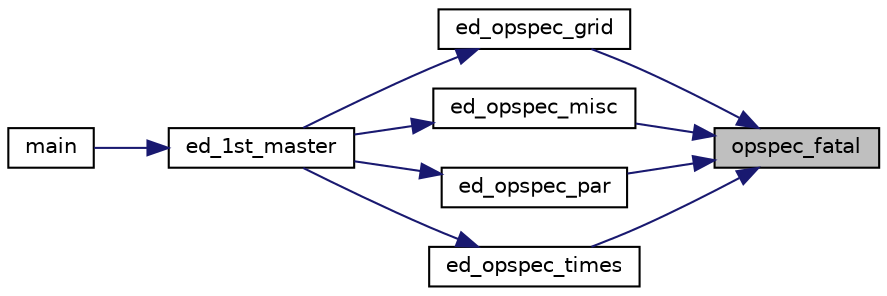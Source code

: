 digraph "opspec_fatal"
{
 // LATEX_PDF_SIZE
  edge [fontname="Helvetica",fontsize="10",labelfontname="Helvetica",labelfontsize="10"];
  node [fontname="Helvetica",fontsize="10",shape=record];
  rankdir="RL";
  Node1 [label="opspec_fatal",height=0.2,width=0.4,color="black", fillcolor="grey75", style="filled", fontcolor="black",tooltip=" "];
  Node1 -> Node2 [dir="back",color="midnightblue",fontsize="10",style="solid"];
  Node2 [label="ed_opspec_grid",height=0.2,width=0.4,color="black", fillcolor="white", style="filled",URL="$ed__opspec_8_f90.html#aa301ed06640fd2baf024b73d2328478c",tooltip=" "];
  Node2 -> Node3 [dir="back",color="midnightblue",fontsize="10",style="solid"];
  Node3 [label="ed_1st_master",height=0.2,width=0.4,color="black", fillcolor="white", style="filled",URL="$ed__1st_8_f90.html#a210220ea32a2360ac21ce627205a9316",tooltip=" "];
  Node3 -> Node4 [dir="back",color="midnightblue",fontsize="10",style="solid"];
  Node4 [label="main",height=0.2,width=0.4,color="black", fillcolor="white", style="filled",URL="$edmain_8_f90.html#a8ec2266d83cd6c0b762cbcbc92c0af3d",tooltip=" "];
  Node1 -> Node5 [dir="back",color="midnightblue",fontsize="10",style="solid"];
  Node5 [label="ed_opspec_misc",height=0.2,width=0.4,color="black", fillcolor="white", style="filled",URL="$ed__opspec_8_f90.html#ad98b2617041c69161559eb513679f858",tooltip=" "];
  Node5 -> Node3 [dir="back",color="midnightblue",fontsize="10",style="solid"];
  Node1 -> Node6 [dir="back",color="midnightblue",fontsize="10",style="solid"];
  Node6 [label="ed_opspec_par",height=0.2,width=0.4,color="black", fillcolor="white", style="filled",URL="$ed__opspec_8_f90.html#a799f906b4a18125aa1ff4688ecac263c",tooltip=" "];
  Node6 -> Node3 [dir="back",color="midnightblue",fontsize="10",style="solid"];
  Node1 -> Node7 [dir="back",color="midnightblue",fontsize="10",style="solid"];
  Node7 [label="ed_opspec_times",height=0.2,width=0.4,color="black", fillcolor="white", style="filled",URL="$ed__opspec_8_f90.html#a4de60af11128e197d5b881d002b89630",tooltip=" "];
  Node7 -> Node3 [dir="back",color="midnightblue",fontsize="10",style="solid"];
}
